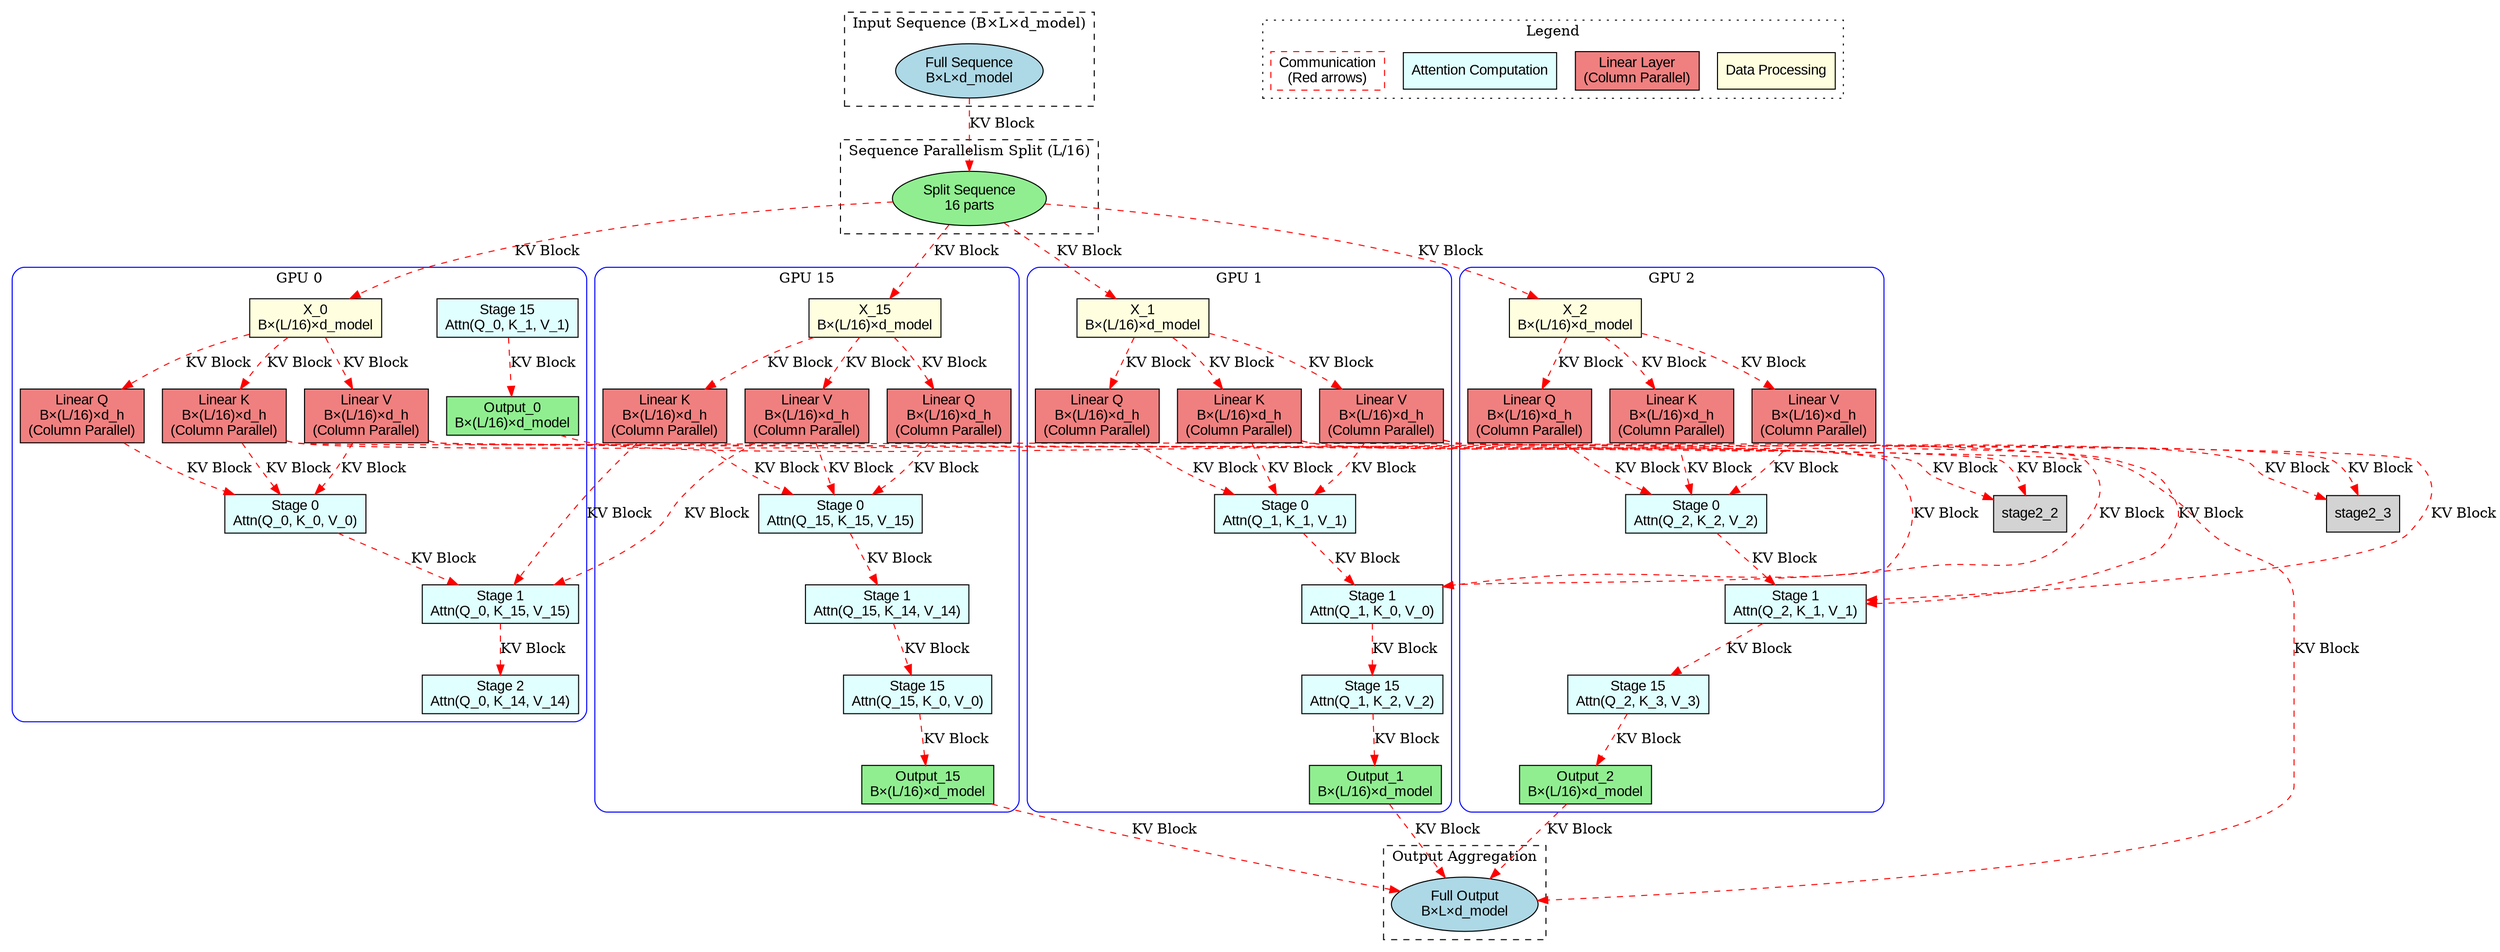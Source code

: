 digraph RingAttentionSP {
    rankdir=TB;
    node [shape=box, style=filled, fontname="Arial"];
    
    // Input nodes
    subgraph cluster_input {
        label="Input Sequence (B×L×d_model)";
        style=dashed;
        Input [label="Full Sequence\nB×L×d_model", shape=ellipse, fillcolor=lightblue];
    }
    
    // Sequence Parallelism Split
    subgraph cluster_split {
        label="Sequence Parallelism Split (L/16)";
        style=dashed;
        Split [label="Split Sequence\n16 parts", shape=ellipse, fillcolor=lightgreen];
    }
    
    // GPU clusters - 16 GPUs
    subgraph cluster_gpu0 {
        label="GPU 0";
        style=rounded;
        color=blue;
        X0 [label="X_0\nB×(L/16)×d_model", fillcolor=lightyellow];
        Q0 [label="Linear Q\nB×(L/16)×d_h\n(Column Parallel)", fillcolor=lightcoral];
        K0 [label="Linear K\nB×(L/16)×d_h\n(Column Parallel)", fillcolor=lightcoral];
        V0 [label="Linear V\nB×(L/16)×d_h\n(Column Parallel)", fillcolor=lightcoral];
        
        // Ring stages for GPU 0
        stage0_0 [label="Stage 0\nAttn(Q_0, K_0, V_0)", fillcolor=lightcyan];
        stage1_0 [label="Stage 1\nAttn(Q_0, K_15, V_15)", fillcolor=lightcyan];
        stage2_0 [label="Stage 2\nAttn(Q_0, K_14, V_14)", fillcolor=lightcyan];
        stage15_0 [label="Stage 15\nAttn(Q_0, K_1, V_1)", fillcolor=lightcyan];
        
        output0 [label="Output_0\nB×(L/16)×d_model", fillcolor=lightgreen];
    }
    
    subgraph cluster_gpu1 {
        label="GPU 1";
        style=rounded;
        color=blue;
        X1 [label="X_1\nB×(L/16)×d_model", fillcolor=lightyellow];
        Q1 [label="Linear Q\nB×(L/16)×d_h\n(Column Parallel)", fillcolor=lightcoral];
        K1 [label="Linear K\nB×(L/16)×d_h\n(Column Parallel)", fillcolor=lightcoral];
        V1 [label="Linear V\nB×(L/16)×d_h\n(Column Parallel)", fillcolor=lightcoral];
        
        stage0_1 [label="Stage 0\nAttn(Q_1, K_1, V_1)", fillcolor=lightcyan];
        stage1_1 [label="Stage 1\nAttn(Q_1, K_0, V_0)", fillcolor=lightcyan];
        stage15_1 [label="Stage 15\nAttn(Q_1, K_2, V_2)", fillcolor=lightcyan];
        
        output1 [label="Output_1\nB×(L/16)×d_model", fillcolor=lightgreen];
    }
    
    // Continue pattern for GPUs 2-14
    subgraph cluster_gpu2 {
        label="GPU 2";
        style=rounded;
        color=blue;
        X2 [label="X_2\nB×(L/16)×d_model", fillcolor=lightyellow];
        Q2 [label="Linear Q\nB×(L/16)×d_h\n(Column Parallel)", fillcolor=lightcoral];
        K2 [label="Linear K\nB×(L/16)×d_h\n(Column Parallel)", fillcolor=lightcoral];
        V2 [label="Linear V\nB×(L/16)×d_h\n(Column Parallel)", fillcolor=lightcoral];
        
        stage0_2 [label="Stage 0\nAttn(Q_2, K_2, V_2)", fillcolor=lightcyan];
        stage1_2 [label="Stage 1\nAttn(Q_2, K_1, V_1)", fillcolor=lightcyan];
        stage15_2 [label="Stage 15\nAttn(Q_2, K_3, V_3)", fillcolor=lightcyan];
        
        output2 [label="Output_2\nB×(L/16)×d_model", fillcolor=lightgreen];
    }
    
    subgraph cluster_gpu15 {
        label="GPU 15";
        style=rounded;
        color=blue;
        X15 [label="X_15\nB×(L/16)×d_model", fillcolor=lightyellow];
        Q15 [label="Linear Q\nB×(L/16)×d_h\n(Column Parallel)", fillcolor=lightcoral];
        K15 [label="Linear K\nB×(L/16)×d_h\n(Column Parallel)", fillcolor=lightcoral];
        V15 [label="Linear V\nB×(L/16)×d_h\n(Column Parallel)", fillcolor=lightcoral];
        
        stage0_15 [label="Stage 0\nAttn(Q_15, K_15, V_15)", fillcolor=lightcyan];
        stage1_15 [label="Stage 1\nAttn(Q_15, K_14, V_14)", fillcolor=lightcyan];
        stage15_15 [label="Stage 15\nAttn(Q_15, K_0, V_0)", fillcolor=lightcyan];
        
        output15 [label="Output_15\nB×(L/16)×d_model", fillcolor=lightgreen];
    }
    
    // Communication edges - Ring topology
    edge [color=red, style=dashed, label="KV Block"];
    K0 -> stage1_1;
    V0 -> stage1_1;
    K1 -> stage1_2;
    V1 -> stage1_2;
    K15 -> stage1_0;
    V15 -> stage1_0;
    
    // Continue ring communication pattern
    K0 -> stage2_2;
    V0 -> stage2_2;
    K1 -> stage2_3;
    V1 -> stage2_3;
    // ... (pattern continues for all stages)
    
    // Main data flow
    Input -> Split;
    Split -> X0;
    Split -> X1;
    Split -> X2;
    Split -> X15;
    
    X0 -> Q0;
    X0 -> K0;
    X0 -> V0;
    X1 -> Q1;
    X1 -> K1;
    X1 -> V1;
    X2 -> Q2;
    X2 -> K2;
    X2 -> V2;
    X15 -> Q15;
    X15 -> K15;
    X15 -> V15;
    
    // Attention computation flow
    Q0 -> stage0_0;
    K0 -> stage0_0;
    V0 -> stage0_0;
    stage0_0 -> stage1_0;
    stage1_0 -> stage2_0;
    stage15_0 -> output0;
    
    Q1 -> stage0_1;
    K1 -> stage0_1;
    V1 -> stage0_1;
    stage0_1 -> stage1_1;
    stage1_1 -> stage15_1;
    stage15_1 -> output1;
    
    Q2 -> stage0_2;
    K2 -> stage0_2;
    V2 -> stage0_2;
    stage0_2 -> stage1_2;
    stage1_2 -> stage15_2;
    stage15_2 -> output2;
    
    Q15 -> stage0_15;
    K15 -> stage0_15;
    V15 -> stage0_15;
    stage0_15 -> stage1_15;
    stage1_15 -> stage15_15;
    stage15_15 -> output15;
    
    // Output aggregation
    subgraph cluster_output {
        label="Output Aggregation";
        style=dashed;
        Output [label="Full Output\nB×L×d_model", shape=ellipse, fillcolor=lightblue];
    }
    
    output0 -> Output;
    output1 -> Output;
    output2 -> Output;
    output15 -> Output;
    
    // Legend
    subgraph cluster_legend {
        label="Legend";
        style=dotted;
        legend1 [label="Data Processing", fillcolor=lightyellow];
        legend2 [label="Linear Layer\n(Column Parallel)", fillcolor=lightcoral];
        legend3 [label="Attention Computation", fillcolor=lightcyan];
        legend4 [label="Communication\n(Red arrows)", color=red, style=dashed];
    }
}